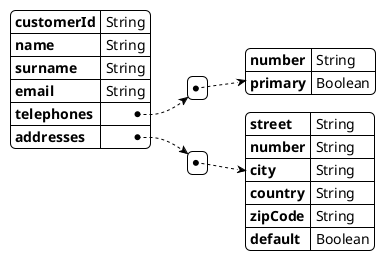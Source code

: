@startyaml
<style>
yamlDiagram {
  BackGroundColor white
  LineThickness 1
  LineColor black
}
</style>

customerId: String
name: String
surname: String
email: String
telephones:
    - number: String
      primary: Boolean
addresses:
    - street: String
      number: String
      city: String
      country: String
      zipCode: String
      default: Boolean

@endyaml
